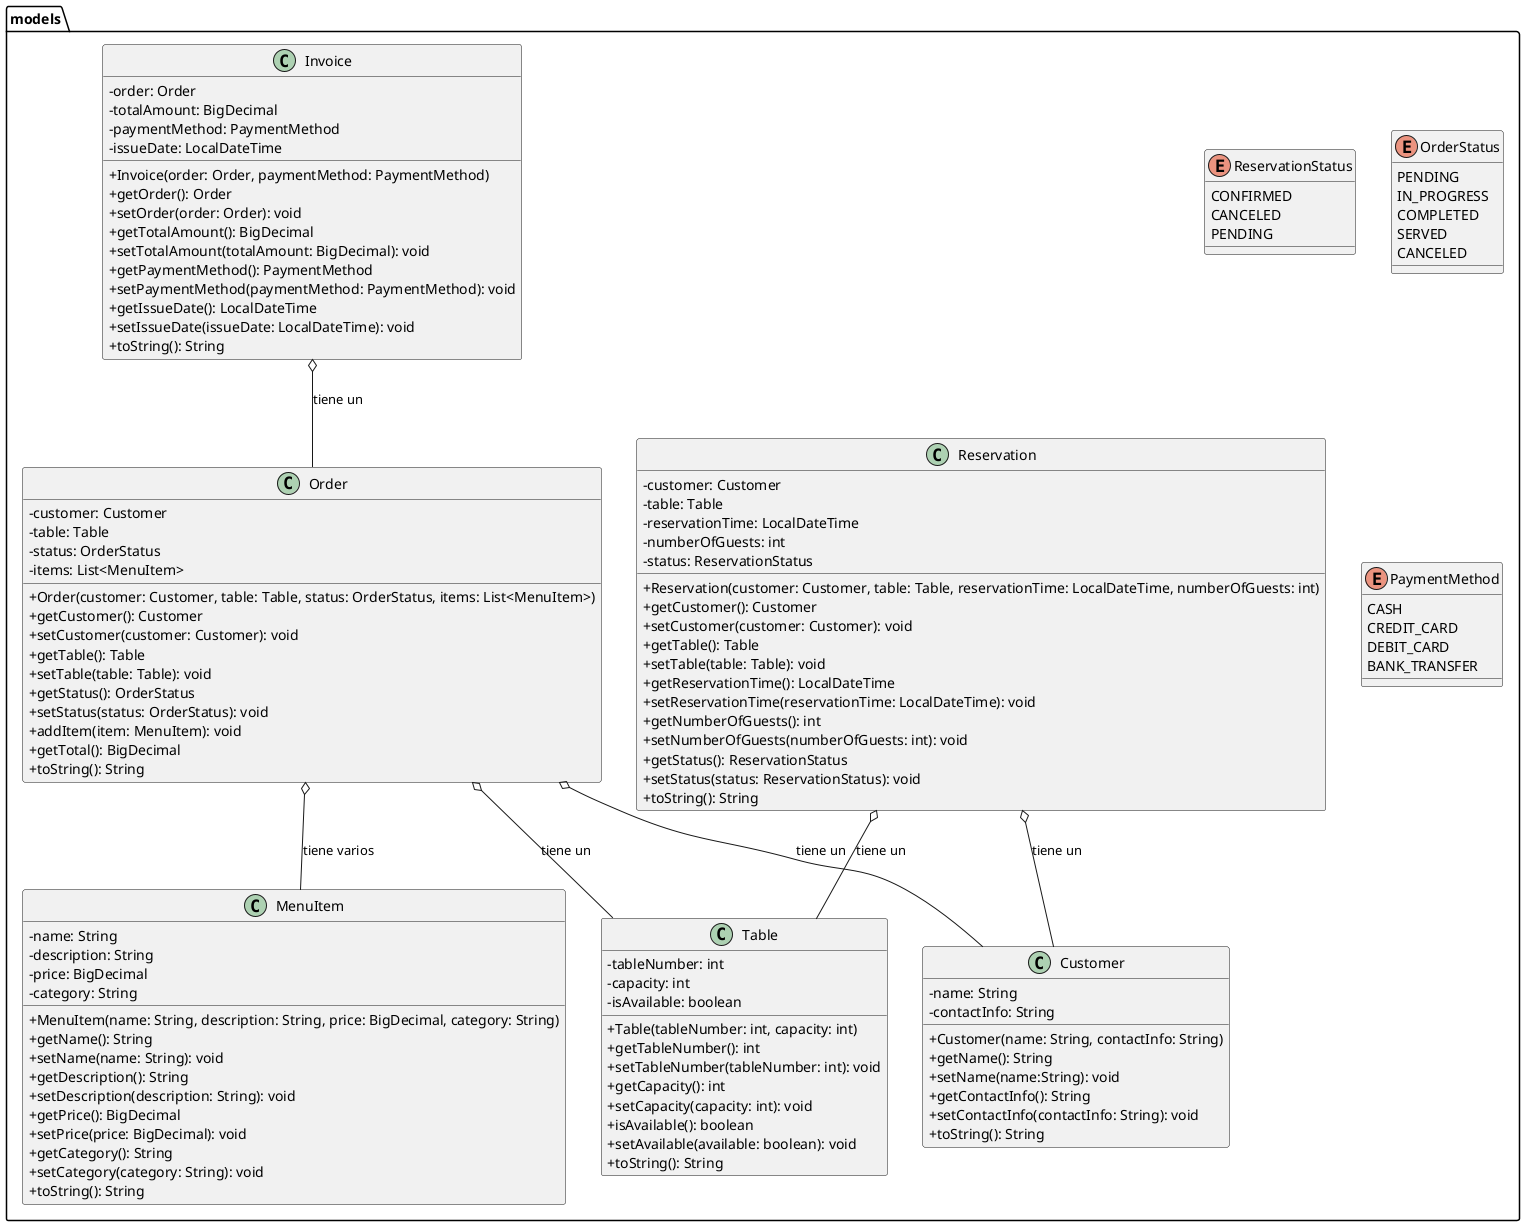 @startuml
' Diagrama de Clases

skinparam classAttributeIconSize 0

package models {
  class Customer {
    -name: String
    -contactInfo: String
    
    +Customer(name: String, contactInfo: String)
    +getName(): String
    +setName(name:String): void
    +getContactInfo(): String
    +setContactInfo(contactInfo: String): void
    +toString(): String
  }

  class Table {
    -tableNumber: int
    -capacity: int
    -isAvailable: boolean

    +Table(tableNumber: int, capacity: int)
    +getTableNumber(): int
    +setTableNumber(tableNumber: int): void
    +getCapacity(): int
    +setCapacity(capacity: int): void
    +isAvailable(): boolean
    +setAvailable(available: boolean): void
    +toString(): String
  }

  class MenuItem {
    -name: String
    -description: String
    -price: BigDecimal
    -category: String

    +MenuItem(name: String, description: String, price: BigDecimal, category: String)
    +getName(): String
    +setName(name: String): void
    +getDescription(): String
    +setDescription(description: String): void
    +getPrice(): BigDecimal
    +setPrice(price: BigDecimal): void
    +getCategory(): String
    +setCategory(category: String): void
    +toString(): String
  }

  class Reservation {
    -customer: Customer
    -table: Table
    -reservationTime: LocalDateTime
    -numberOfGuests: int
    -status: ReservationStatus

    +Reservation(customer: Customer, table: Table, reservationTime: LocalDateTime, numberOfGuests: int)
    +getCustomer(): Customer
    +setCustomer(customer: Customer): void
    +getTable(): Table
    +setTable(table: Table): void
    +getReservationTime(): LocalDateTime
    +setReservationTime(reservationTime: LocalDateTime): void
    +getNumberOfGuests(): int
    +setNumberOfGuests(numberOfGuests: int): void
    +getStatus(): ReservationStatus
    +setStatus(status: ReservationStatus): void
    +toString(): String
  }

  enum ReservationStatus {
    CONFIRMED
    CANCELED
    PENDING
  }

  class Order {
    -customer: Customer
    -table: Table
    -status: OrderStatus
    -items: List<MenuItem>

    +Order(customer: Customer, table: Table, status: OrderStatus, items: List<MenuItem>)
    +getCustomer(): Customer
    +setCustomer(customer: Customer): void
    +getTable(): Table
    +setTable(table: Table): void
    +getStatus(): OrderStatus
    +setStatus(status: OrderStatus): void
    +addItem(item: MenuItem): void
    +getTotal(): BigDecimal
    +toString(): String
  }

  enum OrderStatus {
    PENDING
    IN_PROGRESS
    COMPLETED
    SERVED
    CANCELED
  }

  class Invoice {
    -order: Order
    -totalAmount: BigDecimal
    -paymentMethod: PaymentMethod
    -issueDate: LocalDateTime

    +Invoice(order: Order, paymentMethod: PaymentMethod)
    +getOrder(): Order
    +setOrder(order: Order): void
    +getTotalAmount(): BigDecimal
    +setTotalAmount(totalAmount: BigDecimal): void
    +getPaymentMethod(): PaymentMethod
    +setPaymentMethod(paymentMethod: PaymentMethod): void
    +getIssueDate(): LocalDateTime
    +setIssueDate(issueDate: LocalDateTime): void
    +toString(): String
  }

  enum PaymentMethod {
    CASH
    CREDIT_CARD
    DEBIT_CARD
    BANK_TRANSFER
  }
}

' --- Relaciones ---

Reservation o-- Customer : "tiene un"
Reservation o-- Table : "tiene un"
Order o-- Customer : "tiene un"
Order o-- Table : "tiene un"
Order o-- MenuItem : "tiene varios"
Invoice o-- Order : "tiene un"

@enduml